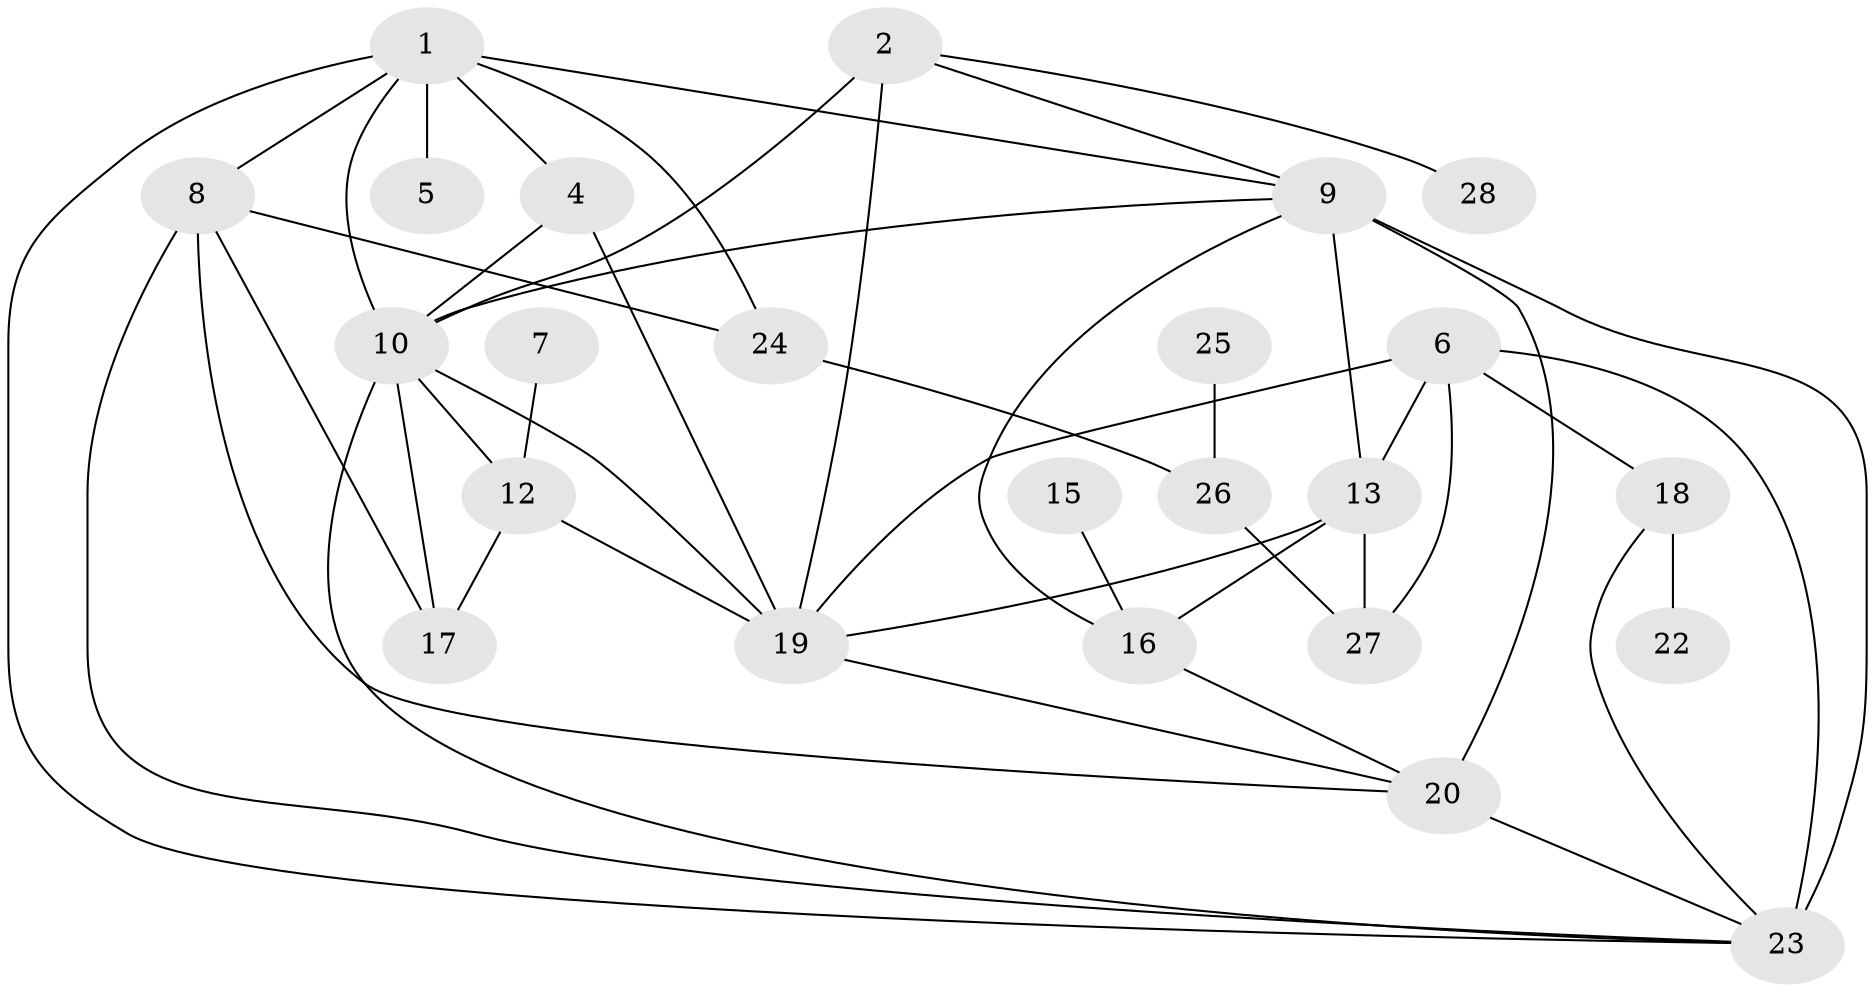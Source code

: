 // original degree distribution, {4: 0.2, 1: 0.2, 0: 0.05454545454545454, 3: 0.23636363636363636, 2: 0.14545454545454545, 5: 0.09090909090909091, 6: 0.05454545454545454, 7: 0.01818181818181818}
// Generated by graph-tools (version 1.1) at 2025/33/03/09/25 02:33:44]
// undirected, 24 vertices, 46 edges
graph export_dot {
graph [start="1"]
  node [color=gray90,style=filled];
  1;
  2;
  4;
  5;
  6;
  7;
  8;
  9;
  10;
  12;
  13;
  15;
  16;
  17;
  18;
  19;
  20;
  22;
  23;
  24;
  25;
  26;
  27;
  28;
  1 -- 4 [weight=1.0];
  1 -- 5 [weight=1.0];
  1 -- 8 [weight=1.0];
  1 -- 9 [weight=1.0];
  1 -- 10 [weight=1.0];
  1 -- 23 [weight=1.0];
  1 -- 24 [weight=1.0];
  2 -- 9 [weight=1.0];
  2 -- 10 [weight=1.0];
  2 -- 19 [weight=2.0];
  2 -- 28 [weight=1.0];
  4 -- 10 [weight=2.0];
  4 -- 19 [weight=1.0];
  6 -- 13 [weight=1.0];
  6 -- 18 [weight=1.0];
  6 -- 19 [weight=1.0];
  6 -- 23 [weight=5.0];
  6 -- 27 [weight=2.0];
  7 -- 12 [weight=1.0];
  8 -- 17 [weight=1.0];
  8 -- 20 [weight=1.0];
  8 -- 23 [weight=1.0];
  8 -- 24 [weight=1.0];
  9 -- 10 [weight=1.0];
  9 -- 13 [weight=1.0];
  9 -- 16 [weight=1.0];
  9 -- 20 [weight=3.0];
  9 -- 23 [weight=2.0];
  10 -- 12 [weight=1.0];
  10 -- 17 [weight=1.0];
  10 -- 19 [weight=1.0];
  10 -- 23 [weight=1.0];
  12 -- 17 [weight=1.0];
  12 -- 19 [weight=1.0];
  13 -- 16 [weight=1.0];
  13 -- 19 [weight=1.0];
  13 -- 27 [weight=1.0];
  15 -- 16 [weight=1.0];
  16 -- 20 [weight=1.0];
  18 -- 22 [weight=1.0];
  18 -- 23 [weight=1.0];
  19 -- 20 [weight=1.0];
  20 -- 23 [weight=2.0];
  24 -- 26 [weight=1.0];
  25 -- 26 [weight=1.0];
  26 -- 27 [weight=1.0];
}
